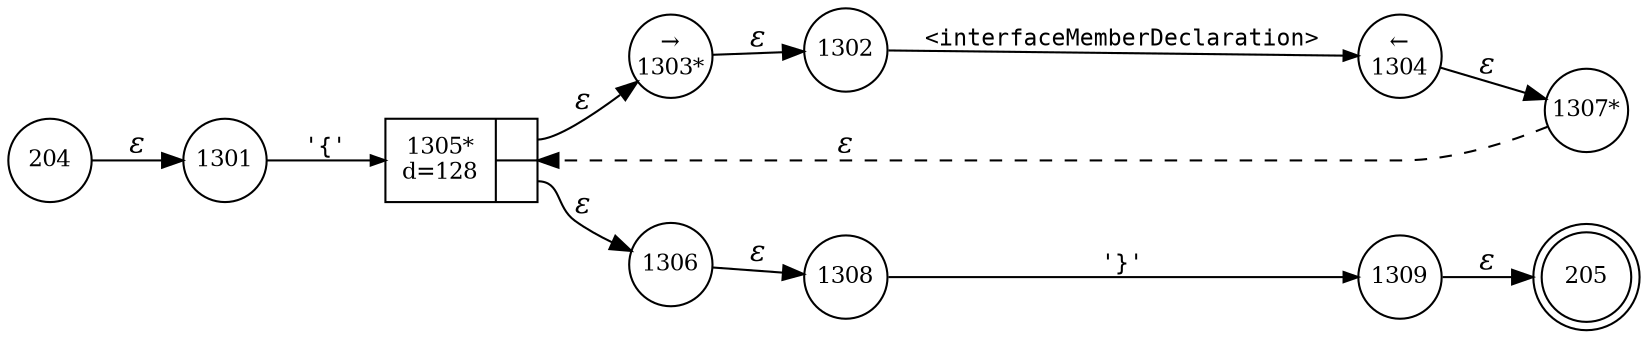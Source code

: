 digraph ATN {
rankdir=LR;
s205[fontsize=11, label="205", shape=doublecircle, fixedsize=true, width=.6];
s1301[fontsize=11,label="1301", shape=circle, fixedsize=true, width=.55, peripheries=1];
s1302[fontsize=11,label="1302", shape=circle, fixedsize=true, width=.55, peripheries=1];
s1303[fontsize=11,label="&rarr;\n1303*", shape=circle, fixedsize=true, width=.55, peripheries=1];
s1304[fontsize=11,label="&larr;\n1304", shape=circle, fixedsize=true, width=.55, peripheries=1];
s1305[fontsize=11,label="{1305*\nd=128|{<p0>|<p1>}}", shape=record, fixedsize=false, peripheries=1];
s1306[fontsize=11,label="1306", shape=circle, fixedsize=true, width=.55, peripheries=1];
s1307[fontsize=11,label="1307*", shape=circle, fixedsize=true, width=.55, peripheries=1];
s204[fontsize=11,label="204", shape=circle, fixedsize=true, width=.55, peripheries=1];
s1308[fontsize=11,label="1308", shape=circle, fixedsize=true, width=.55, peripheries=1];
s1309[fontsize=11,label="1309", shape=circle, fixedsize=true, width=.55, peripheries=1];
s204 -> s1301 [fontname="Times-Italic", label="&epsilon;"];
s1301 -> s1305 [fontsize=11, fontname="Courier", arrowsize=.7, label = "'{'", arrowhead = normal];
s1305:p0 -> s1303 [fontname="Times-Italic", label="&epsilon;"];
s1305:p1 -> s1306 [fontname="Times-Italic", label="&epsilon;"];
s1303 -> s1302 [fontname="Times-Italic", label="&epsilon;"];
s1306 -> s1308 [fontname="Times-Italic", label="&epsilon;"];
s1302 -> s1304 [fontsize=11, fontname="Courier", arrowsize=.7, label = "<interfaceMemberDeclaration>", arrowhead = normal];
s1308 -> s1309 [fontsize=11, fontname="Courier", arrowsize=.7, label = "'}'", arrowhead = normal];
s1304 -> s1307 [fontname="Times-Italic", label="&epsilon;"];
s1309 -> s205 [fontname="Times-Italic", label="&epsilon;"];
s1307 -> s1305 [fontname="Times-Italic", label="&epsilon;", style="dashed"];
}